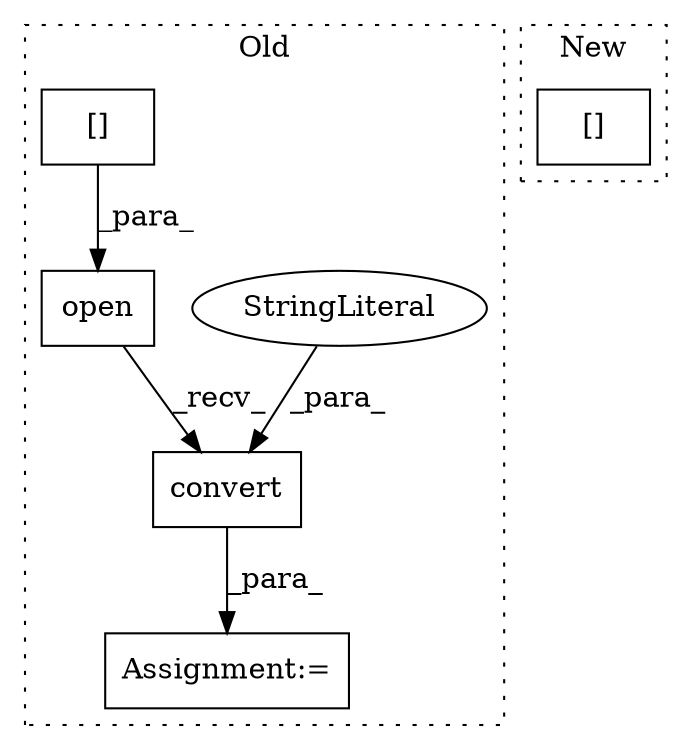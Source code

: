 digraph G {
subgraph cluster0 {
1 [label="convert" a="32" s="725,738" l="8,1" shape="box"];
3 [label="StringLiteral" a="45" s="733" l="5" shape="ellipse"];
4 [label="Assignment:=" a="7" s="811" l="2" shape="box"];
5 [label="open" a="32" s="700,723" l="5,1" shape="box"];
6 [label="[]" a="2" s="705,722" l="12,1" shape="box"];
label = "Old";
style="dotted";
}
subgraph cluster1 {
2 [label="[]" a="2" s="601,620" l="16,1" shape="box"];
label = "New";
style="dotted";
}
1 -> 4 [label="_para_"];
3 -> 1 [label="_para_"];
5 -> 1 [label="_recv_"];
6 -> 5 [label="_para_"];
}
